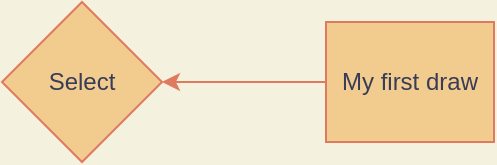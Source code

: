 <mxfile version="17.4.0" type="github">
  <diagram id="81o7t5BjB0EVdO9nxBHt" name="Page-1">
    <mxGraphModel dx="679" dy="403" grid="1" gridSize="10" guides="1" tooltips="1" connect="1" arrows="1" fold="1" page="1" pageScale="1" pageWidth="827" pageHeight="1169" background="#F4F1DE" math="0" shadow="0">
      <root>
        <mxCell id="0" />
        <mxCell id="1" parent="0" />
        <mxCell id="f7cmbQZEeLNbfhsAGj48-4" value="" style="edgeStyle=orthogonalEdgeStyle;orthogonalLoop=1;jettySize=auto;html=1;labelBackgroundColor=#F4F1DE;strokeColor=#E07A5F;fontColor=#393C56;" parent="1" source="f7cmbQZEeLNbfhsAGj48-1" target="f7cmbQZEeLNbfhsAGj48-3" edge="1">
          <mxGeometry relative="1" as="geometry" />
        </mxCell>
        <mxCell id="f7cmbQZEeLNbfhsAGj48-1" value="My first draw" style="whiteSpace=wrap;html=1;fillColor=#F2CC8F;strokeColor=#E07A5F;fontColor=#393C56;" parent="1" vertex="1">
          <mxGeometry x="330" y="100" width="84" height="60" as="geometry" />
        </mxCell>
        <mxCell id="f7cmbQZEeLNbfhsAGj48-3" value="Select" style="rhombus;whiteSpace=wrap;html=1;fillColor=#F2CC8F;strokeColor=#E07A5F;fontColor=#393C56;" parent="1" vertex="1">
          <mxGeometry x="168" y="90" width="80" height="80" as="geometry" />
        </mxCell>
      </root>
    </mxGraphModel>
  </diagram>
</mxfile>
